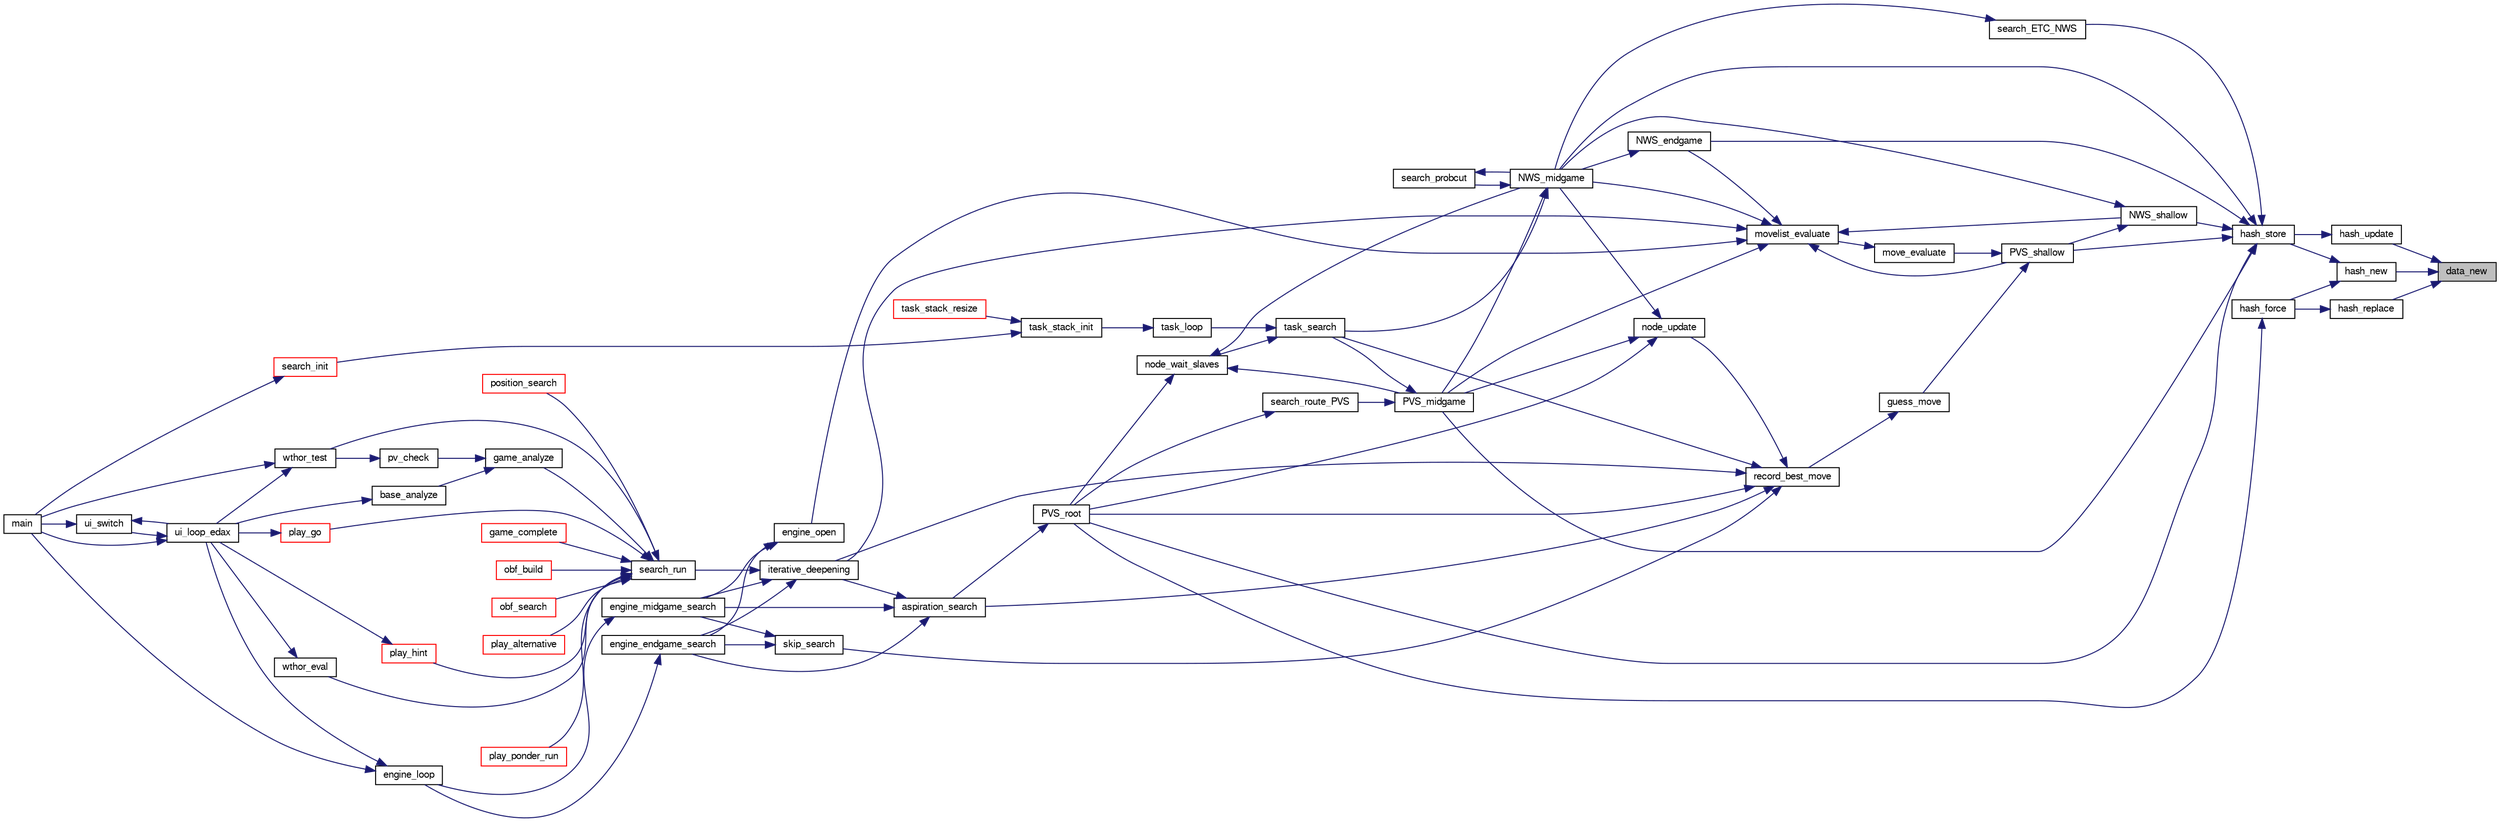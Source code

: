 digraph "data_new"
{
 // LATEX_PDF_SIZE
  bgcolor="transparent";
  edge [fontname="FreeSans",fontsize="10",labelfontname="FreeSans",labelfontsize="10"];
  node [fontname="FreeSans",fontsize="10",shape=record];
  rankdir="RL";
  Node1 [label="data_new",height=0.2,width=0.4,color="black", fillcolor="grey75", style="filled", fontcolor="black",tooltip=" "];
  Node1 -> Node2 [dir="back",color="midnightblue",fontsize="10",style="solid",fontname="FreeSans"];
  Node2 [label="hash_new",height=0.2,width=0.4,color="black",URL="$hash-lock-free_8c.html#ad5221370b52335bbd99bc7032f212481",tooltip="Initialize a new hash table item."];
  Node2 -> Node3 [dir="back",color="midnightblue",fontsize="10",style="solid",fontname="FreeSans"];
  Node3 [label="hash_force",height=0.2,width=0.4,color="black",URL="$hash-lock-free_8c.html#afc49ea21f519e15381b02aabff9884f2",tooltip="Store an hashtable item."];
  Node3 -> Node4 [dir="back",color="midnightblue",fontsize="10",style="solid",fontname="FreeSans"];
  Node4 [label="PVS_root",height=0.2,width=0.4,color="black",URL="$root_8c.html#a1367650ce57b9632f862da187074edb7",tooltip="Principal Variation Search algorithm at the root of the tree."];
  Node4 -> Node5 [dir="back",color="midnightblue",fontsize="10",style="solid",fontname="FreeSans"];
  Node5 [label="aspiration_search",height=0.2,width=0.4,color="black",URL="$root_8c.html#ad7e7acc5e26be0248b45eff34678ee3b",tooltip="Aspiration window."];
  Node5 -> Node6 [dir="back",color="midnightblue",fontsize="10",style="solid",fontname="FreeSans"];
  Node6 [label="engine_endgame_search",height=0.2,width=0.4,color="black",URL="$cassio_8c.html#a59118e647ced4f05560b431b30ad73b9",tooltip="Endgame search."];
  Node6 -> Node7 [dir="back",color="midnightblue",fontsize="10",style="solid",fontname="FreeSans"];
  Node7 [label="engine_loop",height=0.2,width=0.4,color="black",URL="$cassio_8c.html#a3c5b977358cdb105de103ac2c2829f01",tooltip="Loop event."];
  Node7 -> Node8 [dir="back",color="midnightblue",fontsize="10",style="solid",fontname="FreeSans"];
  Node8 [label="main",height=0.2,width=0.4,color="black",URL="$main_8c.html#a3c04138a5bfe5d72780bb7e82a18e627",tooltip="edax main function."];
  Node7 -> Node9 [dir="back",color="midnightblue",fontsize="10",style="solid",fontname="FreeSans"];
  Node9 [label="ui_loop_edax",height=0.2,width=0.4,color="black",URL="$edax_8c.html#a2354b96c7688bae32bedb6203d672f50",tooltip="Loop event."];
  Node9 -> Node8 [dir="back",color="midnightblue",fontsize="10",style="solid",fontname="FreeSans"];
  Node9 -> Node10 [dir="back",color="midnightblue",fontsize="10",style="solid",fontname="FreeSans"];
  Node10 [label="ui_switch",height=0.2,width=0.4,color="black",URL="$ui_8c.html#a4234d6b0fd690186ef0ec2fc2eba2d4d",tooltip="Switch between different User Interface."];
  Node10 -> Node8 [dir="back",color="midnightblue",fontsize="10",style="solid",fontname="FreeSans"];
  Node10 -> Node9 [dir="back",color="midnightblue",fontsize="10",style="solid",fontname="FreeSans"];
  Node5 -> Node11 [dir="back",color="midnightblue",fontsize="10",style="solid",fontname="FreeSans"];
  Node11 [label="engine_midgame_search",height=0.2,width=0.4,color="black",URL="$cassio_8c.html#a71ebe2bfb187238a48c94edd82cb3024",tooltip="Midgame search."];
  Node11 -> Node7 [dir="back",color="midnightblue",fontsize="10",style="solid",fontname="FreeSans"];
  Node5 -> Node12 [dir="back",color="midnightblue",fontsize="10",style="solid",fontname="FreeSans"];
  Node12 [label="iterative_deepening",height=0.2,width=0.4,color="black",URL="$root_8c.html#a0e77250a21e5f5d70917a5356c22f5f3",tooltip="Iterative deepening."];
  Node12 -> Node6 [dir="back",color="midnightblue",fontsize="10",style="solid",fontname="FreeSans"];
  Node12 -> Node11 [dir="back",color="midnightblue",fontsize="10",style="solid",fontname="FreeSans"];
  Node12 -> Node13 [dir="back",color="midnightblue",fontsize="10",style="solid",fontname="FreeSans"];
  Node13 [label="search_run",height=0.2,width=0.4,color="black",URL="$root_8c.html#ae8b727693fc7a90e504bd8abec158c84",tooltip="Search the bestmove of a given board."];
  Node13 -> Node14 [dir="back",color="midnightblue",fontsize="10",style="solid",fontname="FreeSans"];
  Node14 [label="game_analyze",height=0.2,width=0.4,color="black",URL="$game_8c.html#a17775ff0efa3d8592bed935dedb31a45",tooltip="Analyze an endgame."];
  Node14 -> Node15 [dir="back",color="midnightblue",fontsize="10",style="solid",fontname="FreeSans"];
  Node15 [label="base_analyze",height=0.2,width=0.4,color="black",URL="$base_8c.html#a130adf3915feeb8dd21edd8c715c220f",tooltip="Base analysis."];
  Node15 -> Node9 [dir="back",color="midnightblue",fontsize="10",style="solid",fontname="FreeSans"];
  Node14 -> Node16 [dir="back",color="midnightblue",fontsize="10",style="solid",fontname="FreeSans"];
  Node16 [label="pv_check",height=0.2,width=0.4,color="black",URL="$base_8c.html#ae5fd96b2c5fc0853715832158d172eb0",tooltip="Verify that a PV does not contain errors."];
  Node16 -> Node17 [dir="back",color="midnightblue",fontsize="10",style="solid",fontname="FreeSans"];
  Node17 [label="wthor_test",height=0.2,width=0.4,color="black",URL="$base_8c.html#acd4aaf9717e79148da6c763b1c022016",tooltip="Test Search with a wthor base."];
  Node17 -> Node8 [dir="back",color="midnightblue",fontsize="10",style="solid",fontname="FreeSans"];
  Node17 -> Node9 [dir="back",color="midnightblue",fontsize="10",style="solid",fontname="FreeSans"];
  Node13 -> Node18 [dir="back",color="midnightblue",fontsize="10",style="solid",fontname="FreeSans"];
  Node18 [label="game_complete",height=0.2,width=0.4,color="red",URL="$game_8c.html#a2478745958cb21430866a4ea503274df",tooltip="Terminate an unfinished game."];
  Node13 -> Node20 [dir="back",color="midnightblue",fontsize="10",style="solid",fontname="FreeSans"];
  Node20 [label="obf_build",height=0.2,width=0.4,color="red",URL="$obftest_8c.html#a6ed0f135c4cf4021e18eb1a965a72bfa",tooltip="Build an OBF structure."];
  Node13 -> Node22 [dir="back",color="midnightblue",fontsize="10",style="solid",fontname="FreeSans"];
  Node22 [label="obf_search",height=0.2,width=0.4,color="red",URL="$obftest_8c.html#ab9783a5ca8dc9d2b69ed9ae61945bbfb",tooltip="Analyze an OBF structure."];
  Node13 -> Node25 [dir="back",color="midnightblue",fontsize="10",style="solid",fontname="FreeSans"];
  Node25 [label="play_alternative",height=0.2,width=0.4,color="red",URL="$play_8c.html#ab220e1e3acf69015cd2e2b32abbdbaae",tooltip="Seek for the best alternative move."];
  Node13 -> Node27 [dir="back",color="midnightblue",fontsize="10",style="solid",fontname="FreeSans"];
  Node27 [label="play_go",height=0.2,width=0.4,color="red",URL="$play_8c.html#aeba64a0b6660a04cff93da447da3f746",tooltip="Start thinking."];
  Node27 -> Node9 [dir="back",color="midnightblue",fontsize="10",style="solid",fontname="FreeSans"];
  Node13 -> Node37 [dir="back",color="midnightblue",fontsize="10",style="solid",fontname="FreeSans"];
  Node37 [label="play_hint",height=0.2,width=0.4,color="red",URL="$play_8c.html#a331a1824215c3c7be0241fe0e2d4da57",tooltip="Start thinking."];
  Node37 -> Node9 [dir="back",color="midnightblue",fontsize="10",style="solid",fontname="FreeSans"];
  Node13 -> Node38 [dir="back",color="midnightblue",fontsize="10",style="solid",fontname="FreeSans"];
  Node38 [label="play_ponder_run",height=0.2,width=0.4,color="red",URL="$play_8c.html#a6a826d8e8634b46e269daeed05de785c",tooltip="do ponderation."];
  Node13 -> Node42 [dir="back",color="midnightblue",fontsize="10",style="solid",fontname="FreeSans"];
  Node42 [label="position_search",height=0.2,width=0.4,color="red",URL="$book_8c.html#ad3b2686173649c214c8349e5e3da0aca",tooltip="Evaluate a position."];
  Node13 -> Node67 [dir="back",color="midnightblue",fontsize="10",style="solid",fontname="FreeSans"];
  Node67 [label="wthor_eval",height=0.2,width=0.4,color="black",URL="$base_8c.html#a86b72b1d7f3ee47ec62cbb618546ec70",tooltip="Test Eval with a wthor base."];
  Node67 -> Node9 [dir="back",color="midnightblue",fontsize="10",style="solid",fontname="FreeSans"];
  Node13 -> Node17 [dir="back",color="midnightblue",fontsize="10",style="solid",fontname="FreeSans"];
  Node2 -> Node68 [dir="back",color="midnightblue",fontsize="10",style="solid",fontname="FreeSans"];
  Node68 [label="hash_store",height=0.2,width=0.4,color="black",URL="$hash-lock-free_8c.html#ae70e5c17e3d2cf7fb49e085be7092843",tooltip="Store an hashtable item."];
  Node68 -> Node69 [dir="back",color="midnightblue",fontsize="10",style="solid",fontname="FreeSans"];
  Node69 [label="NWS_endgame",height=0.2,width=0.4,color="black",URL="$endgame_8c.html#a3a2fd5b24cddcf17f9b29921bbf9ec57",tooltip="Evaluate an endgame position with a Null Window Search algorithm."];
  Node69 -> Node70 [dir="back",color="midnightblue",fontsize="10",style="solid",fontname="FreeSans"];
  Node70 [label="NWS_midgame",height=0.2,width=0.4,color="black",URL="$midgame_8c.html#a124e89d53abb00ee28a9f3135b5682dc",tooltip="Evaluate a midgame position with a Null Window Search algorithm."];
  Node70 -> Node71 [dir="back",color="midnightblue",fontsize="10",style="solid",fontname="FreeSans"];
  Node71 [label="PVS_midgame",height=0.2,width=0.4,color="black",URL="$midgame_8c.html#a356424012da8237d13afb64450c0fb33",tooltip="Evaluate a position with a deep Principal Variation Search algorithm."];
  Node71 -> Node72 [dir="back",color="midnightblue",fontsize="10",style="solid",fontname="FreeSans"];
  Node72 [label="search_route_PVS",height=0.2,width=0.4,color="black",URL="$root_8c.html#ab2e5830644a88819b823d90fd9878d4d",tooltip="Reroute the PVS between midgame,endgame or terminal PVS."];
  Node72 -> Node4 [dir="back",color="midnightblue",fontsize="10",style="solid",fontname="FreeSans"];
  Node71 -> Node73 [dir="back",color="midnightblue",fontsize="10",style="solid",fontname="FreeSans"];
  Node73 [label="task_search",height=0.2,width=0.4,color="black",URL="$ybwc_8c.html#aaa4fc1461e78cd5569318f9e19399e50",tooltip="A parallel search within a Task structure."];
  Node73 -> Node74 [dir="back",color="midnightblue",fontsize="10",style="solid",fontname="FreeSans"];
  Node74 [label="node_wait_slaves",height=0.2,width=0.4,color="black",URL="$ybwc_8c.html#a6cab65bf7dade2f8653a2e3276b89c78",tooltip="Wait for slaves termination."];
  Node74 -> Node70 [dir="back",color="midnightblue",fontsize="10",style="solid",fontname="FreeSans"];
  Node74 -> Node71 [dir="back",color="midnightblue",fontsize="10",style="solid",fontname="FreeSans"];
  Node74 -> Node4 [dir="back",color="midnightblue",fontsize="10",style="solid",fontname="FreeSans"];
  Node73 -> Node75 [dir="back",color="midnightblue",fontsize="10",style="solid",fontname="FreeSans"];
  Node75 [label="task_loop",height=0.2,width=0.4,color="black",URL="$ybwc_8c.html#a6b16943d9461c507b37a3228768e840d",tooltip="The main loop runned by a task."];
  Node75 -> Node76 [dir="back",color="midnightblue",fontsize="10",style="solid",fontname="FreeSans"];
  Node76 [label="task_stack_init",height=0.2,width=0.4,color="black",URL="$ybwc_8c.html#a9cb14f779a1d8a9e62b7f7acdbd0eebe",tooltip="Initialize the stack of tasks."];
  Node76 -> Node77 [dir="back",color="midnightblue",fontsize="10",style="solid",fontname="FreeSans"];
  Node77 [label="search_init",height=0.2,width=0.4,color="red",URL="$search_8c.html#a1b7d29da171f6927ea8212ee768f37c9",tooltip="Init the main search."];
  Node77 -> Node8 [dir="back",color="midnightblue",fontsize="10",style="solid",fontname="FreeSans"];
  Node76 -> Node81 [dir="back",color="midnightblue",fontsize="10",style="solid",fontname="FreeSans"];
  Node81 [label="task_stack_resize",height=0.2,width=0.4,color="red",URL="$ybwc_8c.html#a95a724079314f7b0fa62a0d83ad74541",tooltip="Resize the stack of tasks."];
  Node70 -> Node83 [dir="back",color="midnightblue",fontsize="10",style="solid",fontname="FreeSans"];
  Node83 [label="search_probcut",height=0.2,width=0.4,color="black",URL="$midgame_8c.html#a232fed82bb28cdcc18d59d1cfecab0f1",tooltip="Probcut."];
  Node83 -> Node70 [dir="back",color="midnightblue",fontsize="10",style="solid",fontname="FreeSans"];
  Node70 -> Node73 [dir="back",color="midnightblue",fontsize="10",style="solid",fontname="FreeSans"];
  Node68 -> Node70 [dir="back",color="midnightblue",fontsize="10",style="solid",fontname="FreeSans"];
  Node68 -> Node84 [dir="back",color="midnightblue",fontsize="10",style="solid",fontname="FreeSans"];
  Node84 [label="NWS_shallow",height=0.2,width=0.4,color="black",URL="$midgame_8c.html#af1a84e98330ad790762f316451f36067",tooltip="Evaluate a midgame position with a Null Window Search algorithm."];
  Node84 -> Node70 [dir="back",color="midnightblue",fontsize="10",style="solid",fontname="FreeSans"];
  Node84 -> Node85 [dir="back",color="midnightblue",fontsize="10",style="solid",fontname="FreeSans"];
  Node85 [label="PVS_shallow",height=0.2,width=0.4,color="black",URL="$midgame_8c.html#a3d850972578e626b2a9d566152b681f5",tooltip="Evaluate a midgame position at shallow depth."];
  Node85 -> Node86 [dir="back",color="midnightblue",fontsize="10",style="solid",fontname="FreeSans"];
  Node86 [label="guess_move",height=0.2,width=0.4,color="black",URL="$root_8c.html#a6ac3c5f991e5a6a40a27d0a9e425aaca",tooltip="Guess a move."];
  Node86 -> Node87 [dir="back",color="midnightblue",fontsize="10",style="solid",fontname="FreeSans"];
  Node87 [label="record_best_move",height=0.2,width=0.4,color="black",URL="$root_8c.html#ae557ecf41efe8b033969349603c765e2",tooltip="Record best move."];
  Node87 -> Node5 [dir="back",color="midnightblue",fontsize="10",style="solid",fontname="FreeSans"];
  Node87 -> Node12 [dir="back",color="midnightblue",fontsize="10",style="solid",fontname="FreeSans"];
  Node87 -> Node88 [dir="back",color="midnightblue",fontsize="10",style="solid",fontname="FreeSans"];
  Node88 [label="node_update",height=0.2,width=0.4,color="black",URL="$ybwc_8c.html#aaa3720f7191596fadf637ee6fddc8666",tooltip="Update a node."];
  Node88 -> Node70 [dir="back",color="midnightblue",fontsize="10",style="solid",fontname="FreeSans"];
  Node88 -> Node71 [dir="back",color="midnightblue",fontsize="10",style="solid",fontname="FreeSans"];
  Node88 -> Node4 [dir="back",color="midnightblue",fontsize="10",style="solid",fontname="FreeSans"];
  Node87 -> Node4 [dir="back",color="midnightblue",fontsize="10",style="solid",fontname="FreeSans"];
  Node87 -> Node89 [dir="back",color="midnightblue",fontsize="10",style="solid",fontname="FreeSans"];
  Node89 [label="skip_search",height=0.2,width=0.4,color="black",URL="$cassio_8c.html#a9d4678777a6a7d2828934b2c8f0dc182",tooltip="Check if a search has already been done here."];
  Node89 -> Node6 [dir="back",color="midnightblue",fontsize="10",style="solid",fontname="FreeSans"];
  Node89 -> Node11 [dir="back",color="midnightblue",fontsize="10",style="solid",fontname="FreeSans"];
  Node87 -> Node73 [dir="back",color="midnightblue",fontsize="10",style="solid",fontname="FreeSans"];
  Node85 -> Node90 [dir="back",color="midnightblue",fontsize="10",style="solid",fontname="FreeSans"];
  Node90 [label="move_evaluate",height=0.2,width=0.4,color="black",URL="$move_8c.html#a57eefc66553dd853ba6a21d3d6abb3e0",tooltip="Evaluate a list of move."];
  Node90 -> Node91 [dir="back",color="midnightblue",fontsize="10",style="solid",fontname="FreeSans"];
  Node91 [label="movelist_evaluate",height=0.2,width=0.4,color="black",URL="$move_8c.html#a9b4b1c7be1b237198713f0355f60fe28",tooltip="Evaluate a list of move in order to sort it."];
  Node91 -> Node92 [dir="back",color="midnightblue",fontsize="10",style="solid",fontname="FreeSans"];
  Node92 [label="engine_open",height=0.2,width=0.4,color="black",URL="$cassio_8c.html#a9ff171085ccae4be6241cd583028adcf",tooltip="Open search engine."];
  Node92 -> Node6 [dir="back",color="midnightblue",fontsize="10",style="solid",fontname="FreeSans"];
  Node92 -> Node11 [dir="back",color="midnightblue",fontsize="10",style="solid",fontname="FreeSans"];
  Node91 -> Node12 [dir="back",color="midnightblue",fontsize="10",style="solid",fontname="FreeSans"];
  Node91 -> Node69 [dir="back",color="midnightblue",fontsize="10",style="solid",fontname="FreeSans"];
  Node91 -> Node70 [dir="back",color="midnightblue",fontsize="10",style="solid",fontname="FreeSans"];
  Node91 -> Node84 [dir="back",color="midnightblue",fontsize="10",style="solid",fontname="FreeSans"];
  Node91 -> Node71 [dir="back",color="midnightblue",fontsize="10",style="solid",fontname="FreeSans"];
  Node91 -> Node85 [dir="back",color="midnightblue",fontsize="10",style="solid",fontname="FreeSans"];
  Node68 -> Node71 [dir="back",color="midnightblue",fontsize="10",style="solid",fontname="FreeSans"];
  Node68 -> Node4 [dir="back",color="midnightblue",fontsize="10",style="solid",fontname="FreeSans"];
  Node68 -> Node85 [dir="back",color="midnightblue",fontsize="10",style="solid",fontname="FreeSans"];
  Node68 -> Node93 [dir="back",color="midnightblue",fontsize="10",style="solid",fontname="FreeSans"];
  Node93 [label="search_ETC_NWS",height=0.2,width=0.4,color="black",URL="$search_8c.html#acca0552701cb0d46a406101f5f426e17",tooltip="Enhanced Transposition Cutoff (ETC)."];
  Node93 -> Node70 [dir="back",color="midnightblue",fontsize="10",style="solid",fontname="FreeSans"];
  Node1 -> Node94 [dir="back",color="midnightblue",fontsize="10",style="solid",fontname="FreeSans"];
  Node94 [label="hash_replace",height=0.2,width=0.4,color="black",URL="$hash-lock-free_8c.html#a0ac17ad576aeba6c72abda7497c9462b",tooltip="replace the hash entry."];
  Node94 -> Node3 [dir="back",color="midnightblue",fontsize="10",style="solid",fontname="FreeSans"];
  Node1 -> Node95 [dir="back",color="midnightblue",fontsize="10",style="solid",fontname="FreeSans"];
  Node95 [label="hash_update",height=0.2,width=0.4,color="black",URL="$hash-lock-free_8c.html#a8cd45c12c1c253e7c40e12dd2b3a310c",tooltip="update the hash entry"];
  Node95 -> Node68 [dir="back",color="midnightblue",fontsize="10",style="solid",fontname="FreeSans"];
}
